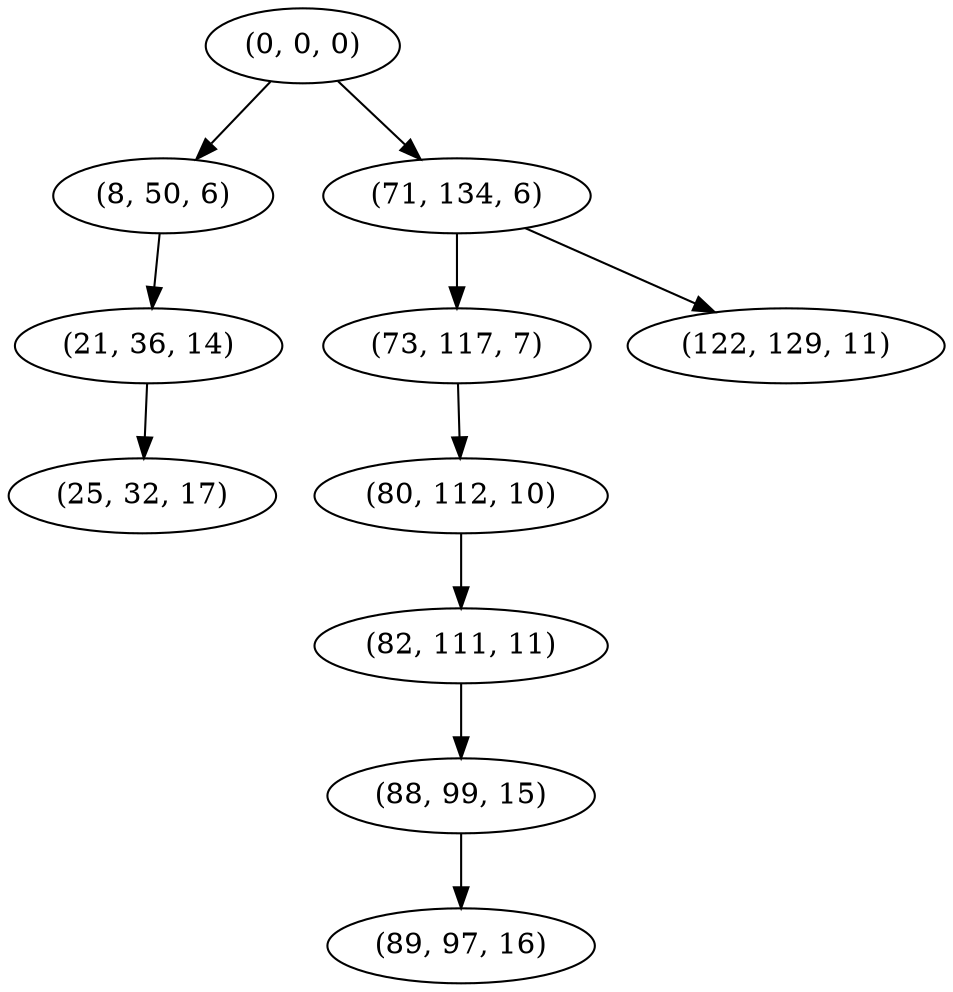 digraph tree {
    "(0, 0, 0)";
    "(8, 50, 6)";
    "(21, 36, 14)";
    "(25, 32, 17)";
    "(71, 134, 6)";
    "(73, 117, 7)";
    "(80, 112, 10)";
    "(82, 111, 11)";
    "(88, 99, 15)";
    "(89, 97, 16)";
    "(122, 129, 11)";
    "(0, 0, 0)" -> "(8, 50, 6)";
    "(0, 0, 0)" -> "(71, 134, 6)";
    "(8, 50, 6)" -> "(21, 36, 14)";
    "(21, 36, 14)" -> "(25, 32, 17)";
    "(71, 134, 6)" -> "(73, 117, 7)";
    "(71, 134, 6)" -> "(122, 129, 11)";
    "(73, 117, 7)" -> "(80, 112, 10)";
    "(80, 112, 10)" -> "(82, 111, 11)";
    "(82, 111, 11)" -> "(88, 99, 15)";
    "(88, 99, 15)" -> "(89, 97, 16)";
}
